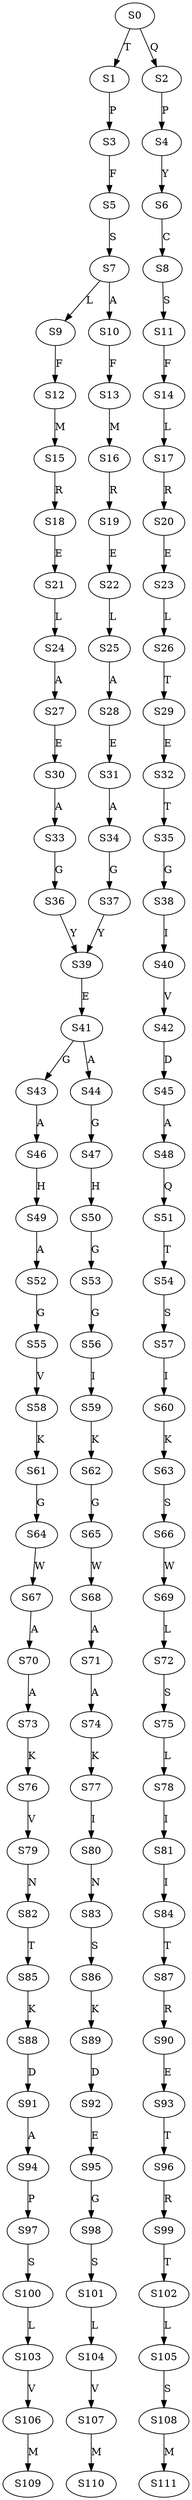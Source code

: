 strict digraph  {
	S0 -> S1 [ label = T ];
	S0 -> S2 [ label = Q ];
	S1 -> S3 [ label = P ];
	S2 -> S4 [ label = P ];
	S3 -> S5 [ label = F ];
	S4 -> S6 [ label = Y ];
	S5 -> S7 [ label = S ];
	S6 -> S8 [ label = C ];
	S7 -> S9 [ label = L ];
	S7 -> S10 [ label = A ];
	S8 -> S11 [ label = S ];
	S9 -> S12 [ label = F ];
	S10 -> S13 [ label = F ];
	S11 -> S14 [ label = F ];
	S12 -> S15 [ label = M ];
	S13 -> S16 [ label = M ];
	S14 -> S17 [ label = L ];
	S15 -> S18 [ label = R ];
	S16 -> S19 [ label = R ];
	S17 -> S20 [ label = R ];
	S18 -> S21 [ label = E ];
	S19 -> S22 [ label = E ];
	S20 -> S23 [ label = E ];
	S21 -> S24 [ label = L ];
	S22 -> S25 [ label = L ];
	S23 -> S26 [ label = L ];
	S24 -> S27 [ label = A ];
	S25 -> S28 [ label = A ];
	S26 -> S29 [ label = T ];
	S27 -> S30 [ label = E ];
	S28 -> S31 [ label = E ];
	S29 -> S32 [ label = E ];
	S30 -> S33 [ label = A ];
	S31 -> S34 [ label = A ];
	S32 -> S35 [ label = T ];
	S33 -> S36 [ label = G ];
	S34 -> S37 [ label = G ];
	S35 -> S38 [ label = G ];
	S36 -> S39 [ label = Y ];
	S37 -> S39 [ label = Y ];
	S38 -> S40 [ label = I ];
	S39 -> S41 [ label = E ];
	S40 -> S42 [ label = V ];
	S41 -> S43 [ label = G ];
	S41 -> S44 [ label = A ];
	S42 -> S45 [ label = D ];
	S43 -> S46 [ label = A ];
	S44 -> S47 [ label = G ];
	S45 -> S48 [ label = A ];
	S46 -> S49 [ label = H ];
	S47 -> S50 [ label = H ];
	S48 -> S51 [ label = Q ];
	S49 -> S52 [ label = A ];
	S50 -> S53 [ label = G ];
	S51 -> S54 [ label = T ];
	S52 -> S55 [ label = G ];
	S53 -> S56 [ label = G ];
	S54 -> S57 [ label = S ];
	S55 -> S58 [ label = V ];
	S56 -> S59 [ label = I ];
	S57 -> S60 [ label = I ];
	S58 -> S61 [ label = K ];
	S59 -> S62 [ label = K ];
	S60 -> S63 [ label = K ];
	S61 -> S64 [ label = G ];
	S62 -> S65 [ label = G ];
	S63 -> S66 [ label = S ];
	S64 -> S67 [ label = W ];
	S65 -> S68 [ label = W ];
	S66 -> S69 [ label = W ];
	S67 -> S70 [ label = A ];
	S68 -> S71 [ label = A ];
	S69 -> S72 [ label = L ];
	S70 -> S73 [ label = A ];
	S71 -> S74 [ label = A ];
	S72 -> S75 [ label = S ];
	S73 -> S76 [ label = K ];
	S74 -> S77 [ label = K ];
	S75 -> S78 [ label = L ];
	S76 -> S79 [ label = V ];
	S77 -> S80 [ label = I ];
	S78 -> S81 [ label = I ];
	S79 -> S82 [ label = N ];
	S80 -> S83 [ label = N ];
	S81 -> S84 [ label = I ];
	S82 -> S85 [ label = T ];
	S83 -> S86 [ label = S ];
	S84 -> S87 [ label = T ];
	S85 -> S88 [ label = K ];
	S86 -> S89 [ label = K ];
	S87 -> S90 [ label = R ];
	S88 -> S91 [ label = D ];
	S89 -> S92 [ label = D ];
	S90 -> S93 [ label = E ];
	S91 -> S94 [ label = A ];
	S92 -> S95 [ label = E ];
	S93 -> S96 [ label = T ];
	S94 -> S97 [ label = P ];
	S95 -> S98 [ label = G ];
	S96 -> S99 [ label = R ];
	S97 -> S100 [ label = S ];
	S98 -> S101 [ label = S ];
	S99 -> S102 [ label = T ];
	S100 -> S103 [ label = L ];
	S101 -> S104 [ label = L ];
	S102 -> S105 [ label = L ];
	S103 -> S106 [ label = V ];
	S104 -> S107 [ label = V ];
	S105 -> S108 [ label = S ];
	S106 -> S109 [ label = M ];
	S107 -> S110 [ label = M ];
	S108 -> S111 [ label = M ];
}
